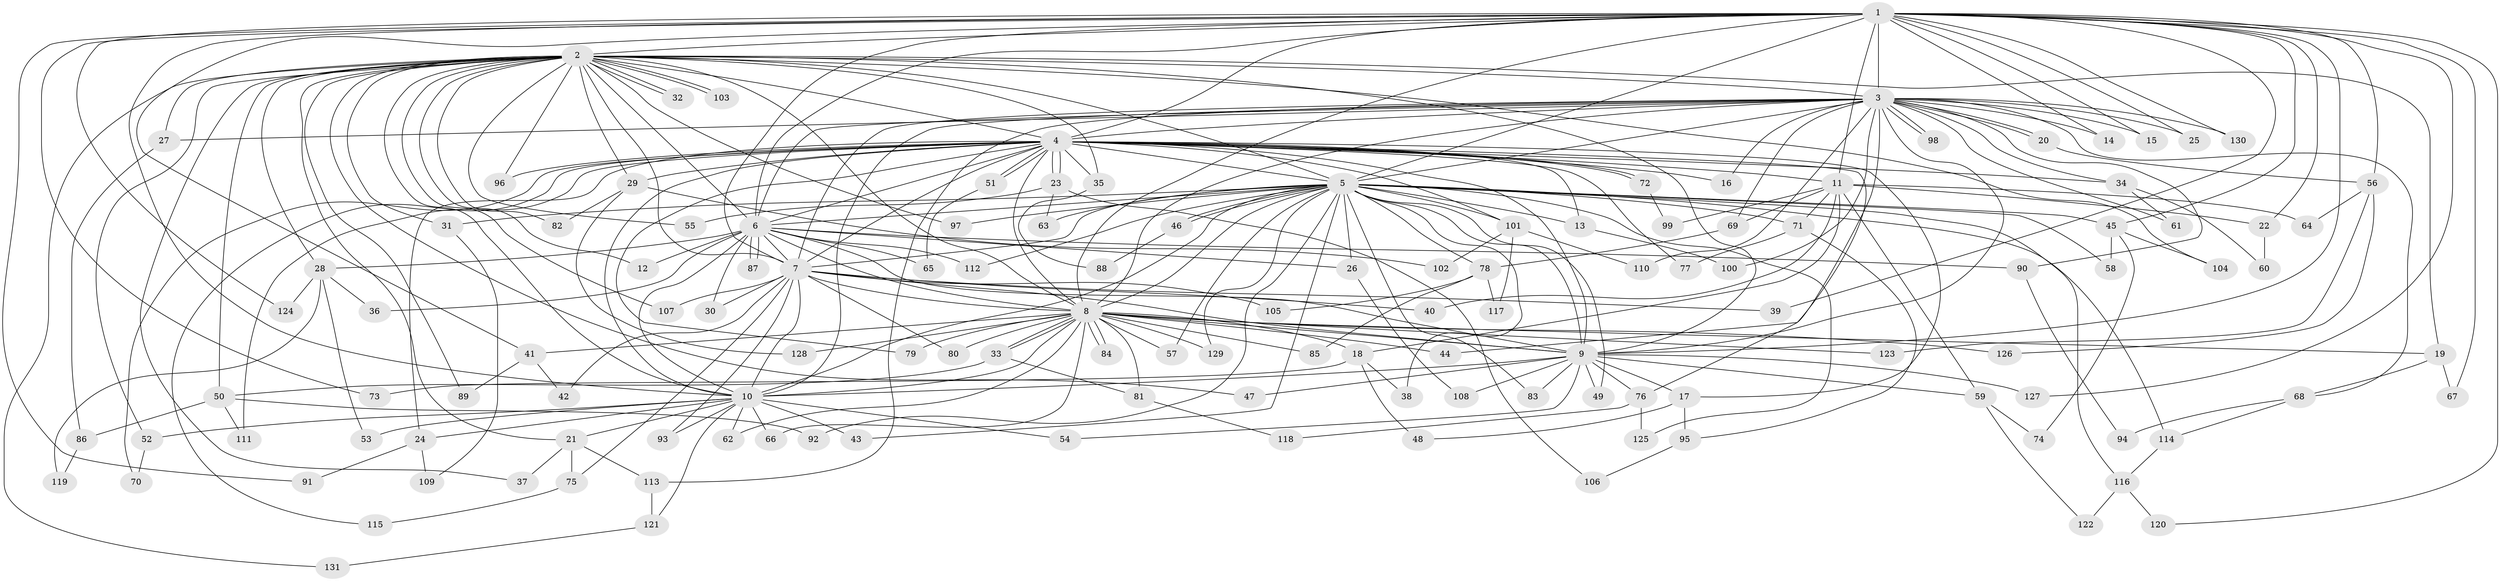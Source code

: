 // Generated by graph-tools (version 1.1) at 2025/49/03/09/25 03:49:31]
// undirected, 131 vertices, 287 edges
graph export_dot {
graph [start="1"]
  node [color=gray90,style=filled];
  1;
  2;
  3;
  4;
  5;
  6;
  7;
  8;
  9;
  10;
  11;
  12;
  13;
  14;
  15;
  16;
  17;
  18;
  19;
  20;
  21;
  22;
  23;
  24;
  25;
  26;
  27;
  28;
  29;
  30;
  31;
  32;
  33;
  34;
  35;
  36;
  37;
  38;
  39;
  40;
  41;
  42;
  43;
  44;
  45;
  46;
  47;
  48;
  49;
  50;
  51;
  52;
  53;
  54;
  55;
  56;
  57;
  58;
  59;
  60;
  61;
  62;
  63;
  64;
  65;
  66;
  67;
  68;
  69;
  70;
  71;
  72;
  73;
  74;
  75;
  76;
  77;
  78;
  79;
  80;
  81;
  82;
  83;
  84;
  85;
  86;
  87;
  88;
  89;
  90;
  91;
  92;
  93;
  94;
  95;
  96;
  97;
  98;
  99;
  100;
  101;
  102;
  103;
  104;
  105;
  106;
  107;
  108;
  109;
  110;
  111;
  112;
  113;
  114;
  115;
  116;
  117;
  118;
  119;
  120;
  121;
  122;
  123;
  124;
  125;
  126;
  127;
  128;
  129;
  130;
  131;
  1 -- 2;
  1 -- 3;
  1 -- 4;
  1 -- 5;
  1 -- 6;
  1 -- 7;
  1 -- 8;
  1 -- 9;
  1 -- 10;
  1 -- 11;
  1 -- 14;
  1 -- 15;
  1 -- 22;
  1 -- 25;
  1 -- 39;
  1 -- 41;
  1 -- 45;
  1 -- 56;
  1 -- 67;
  1 -- 73;
  1 -- 91;
  1 -- 120;
  1 -- 124;
  1 -- 127;
  1 -- 130;
  2 -- 3;
  2 -- 4;
  2 -- 5;
  2 -- 6;
  2 -- 7;
  2 -- 8;
  2 -- 9;
  2 -- 10;
  2 -- 12;
  2 -- 19;
  2 -- 21;
  2 -- 27;
  2 -- 28;
  2 -- 29;
  2 -- 31;
  2 -- 32;
  2 -- 32;
  2 -- 35;
  2 -- 37;
  2 -- 47;
  2 -- 50;
  2 -- 52;
  2 -- 55;
  2 -- 82;
  2 -- 89;
  2 -- 96;
  2 -- 97;
  2 -- 103;
  2 -- 103;
  2 -- 104;
  2 -- 107;
  2 -- 131;
  3 -- 4;
  3 -- 5;
  3 -- 6;
  3 -- 7;
  3 -- 8;
  3 -- 9;
  3 -- 10;
  3 -- 14;
  3 -- 15;
  3 -- 16;
  3 -- 20;
  3 -- 20;
  3 -- 25;
  3 -- 27;
  3 -- 34;
  3 -- 44;
  3 -- 61;
  3 -- 68;
  3 -- 69;
  3 -- 90;
  3 -- 98;
  3 -- 98;
  3 -- 100;
  3 -- 110;
  3 -- 113;
  3 -- 130;
  4 -- 5;
  4 -- 6;
  4 -- 7;
  4 -- 8;
  4 -- 9;
  4 -- 10;
  4 -- 11;
  4 -- 13;
  4 -- 16;
  4 -- 17;
  4 -- 23;
  4 -- 23;
  4 -- 24;
  4 -- 29;
  4 -- 34;
  4 -- 35;
  4 -- 51;
  4 -- 51;
  4 -- 70;
  4 -- 72;
  4 -- 72;
  4 -- 76;
  4 -- 77;
  4 -- 79;
  4 -- 96;
  4 -- 101;
  4 -- 111;
  4 -- 115;
  5 -- 6;
  5 -- 7;
  5 -- 8;
  5 -- 9;
  5 -- 10;
  5 -- 13;
  5 -- 26;
  5 -- 31;
  5 -- 38;
  5 -- 43;
  5 -- 45;
  5 -- 46;
  5 -- 46;
  5 -- 49;
  5 -- 57;
  5 -- 58;
  5 -- 63;
  5 -- 71;
  5 -- 78;
  5 -- 83;
  5 -- 92;
  5 -- 97;
  5 -- 101;
  5 -- 112;
  5 -- 114;
  5 -- 116;
  5 -- 125;
  5 -- 129;
  6 -- 7;
  6 -- 8;
  6 -- 9;
  6 -- 10;
  6 -- 12;
  6 -- 26;
  6 -- 28;
  6 -- 30;
  6 -- 36;
  6 -- 65;
  6 -- 87;
  6 -- 87;
  6 -- 90;
  6 -- 112;
  7 -- 8;
  7 -- 9;
  7 -- 10;
  7 -- 30;
  7 -- 39;
  7 -- 40;
  7 -- 42;
  7 -- 75;
  7 -- 80;
  7 -- 93;
  7 -- 105;
  7 -- 107;
  8 -- 9;
  8 -- 10;
  8 -- 18;
  8 -- 19;
  8 -- 33;
  8 -- 33;
  8 -- 41;
  8 -- 44;
  8 -- 57;
  8 -- 62;
  8 -- 66;
  8 -- 79;
  8 -- 80;
  8 -- 81;
  8 -- 84;
  8 -- 84;
  8 -- 85;
  8 -- 123;
  8 -- 126;
  8 -- 128;
  8 -- 129;
  9 -- 10;
  9 -- 17;
  9 -- 47;
  9 -- 49;
  9 -- 54;
  9 -- 59;
  9 -- 76;
  9 -- 83;
  9 -- 108;
  9 -- 127;
  10 -- 21;
  10 -- 24;
  10 -- 43;
  10 -- 52;
  10 -- 53;
  10 -- 54;
  10 -- 62;
  10 -- 66;
  10 -- 93;
  10 -- 121;
  11 -- 18;
  11 -- 22;
  11 -- 40;
  11 -- 59;
  11 -- 64;
  11 -- 69;
  11 -- 71;
  11 -- 99;
  13 -- 100;
  17 -- 48;
  17 -- 95;
  18 -- 38;
  18 -- 48;
  18 -- 73;
  19 -- 67;
  19 -- 68;
  20 -- 56;
  21 -- 37;
  21 -- 75;
  21 -- 113;
  22 -- 60;
  23 -- 55;
  23 -- 63;
  23 -- 106;
  24 -- 91;
  24 -- 109;
  26 -- 108;
  27 -- 86;
  28 -- 36;
  28 -- 53;
  28 -- 119;
  28 -- 124;
  29 -- 82;
  29 -- 102;
  29 -- 128;
  31 -- 109;
  33 -- 50;
  33 -- 81;
  34 -- 60;
  34 -- 61;
  35 -- 88;
  41 -- 42;
  41 -- 89;
  45 -- 58;
  45 -- 74;
  45 -- 104;
  46 -- 88;
  50 -- 86;
  50 -- 92;
  50 -- 111;
  51 -- 65;
  52 -- 70;
  56 -- 64;
  56 -- 123;
  56 -- 126;
  59 -- 74;
  59 -- 122;
  68 -- 94;
  68 -- 114;
  69 -- 78;
  71 -- 77;
  71 -- 95;
  72 -- 99;
  75 -- 115;
  76 -- 118;
  76 -- 125;
  78 -- 85;
  78 -- 105;
  78 -- 117;
  81 -- 118;
  86 -- 119;
  90 -- 94;
  95 -- 106;
  101 -- 102;
  101 -- 110;
  101 -- 117;
  113 -- 121;
  114 -- 116;
  116 -- 120;
  116 -- 122;
  121 -- 131;
}
